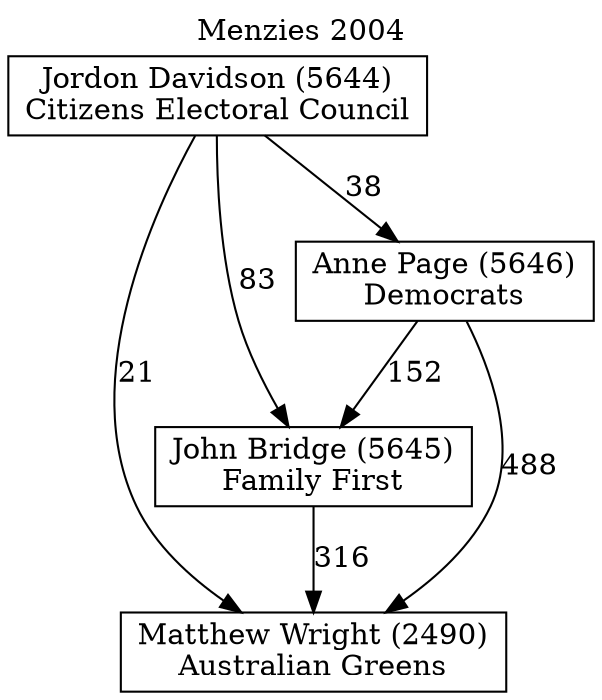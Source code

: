// House preference flow
digraph "Matthew Wright (2490)_Menzies_2004" {
	graph [label="Menzies 2004" labelloc=t mclimit=10]
	node [shape=box]
	"Matthew Wright (2490)" [label="Matthew Wright (2490)
Australian Greens"]
	"John Bridge (5645)" [label="John Bridge (5645)
Family First"]
	"Anne Page (5646)" [label="Anne Page (5646)
Democrats"]
	"Jordon Davidson (5644)" [label="Jordon Davidson (5644)
Citizens Electoral Council"]
	"Matthew Wright (2490)" [label="Matthew Wright (2490)
Australian Greens"]
	"Anne Page (5646)" [label="Anne Page (5646)
Democrats"]
	"Jordon Davidson (5644)" [label="Jordon Davidson (5644)
Citizens Electoral Council"]
	"Matthew Wright (2490)" [label="Matthew Wright (2490)
Australian Greens"]
	"Jordon Davidson (5644)" [label="Jordon Davidson (5644)
Citizens Electoral Council"]
	"Jordon Davidson (5644)" [label="Jordon Davidson (5644)
Citizens Electoral Council"]
	"Anne Page (5646)" [label="Anne Page (5646)
Democrats"]
	"Jordon Davidson (5644)" [label="Jordon Davidson (5644)
Citizens Electoral Council"]
	"Jordon Davidson (5644)" [label="Jordon Davidson (5644)
Citizens Electoral Council"]
	"John Bridge (5645)" [label="John Bridge (5645)
Family First"]
	"Anne Page (5646)" [label="Anne Page (5646)
Democrats"]
	"Jordon Davidson (5644)" [label="Jordon Davidson (5644)
Citizens Electoral Council"]
	"John Bridge (5645)" [label="John Bridge (5645)
Family First"]
	"Jordon Davidson (5644)" [label="Jordon Davidson (5644)
Citizens Electoral Council"]
	"Jordon Davidson (5644)" [label="Jordon Davidson (5644)
Citizens Electoral Council"]
	"Anne Page (5646)" [label="Anne Page (5646)
Democrats"]
	"Jordon Davidson (5644)" [label="Jordon Davidson (5644)
Citizens Electoral Council"]
	"Jordon Davidson (5644)" [label="Jordon Davidson (5644)
Citizens Electoral Council"]
	"John Bridge (5645)" -> "Matthew Wright (2490)" [label=316]
	"Anne Page (5646)" -> "John Bridge (5645)" [label=152]
	"Jordon Davidson (5644)" -> "Anne Page (5646)" [label=38]
	"Anne Page (5646)" -> "Matthew Wright (2490)" [label=488]
	"Jordon Davidson (5644)" -> "Matthew Wright (2490)" [label=21]
	"Jordon Davidson (5644)" -> "John Bridge (5645)" [label=83]
}
